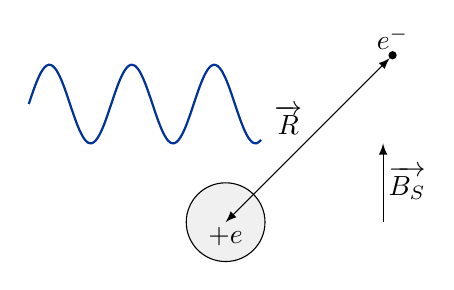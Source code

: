 %% document-wide tikz options and styles
\begin{tikzpicture}[  >=latex, % option for nice arrows
    inner sep=0pt,%
    outer sep=2pt,%
    wave/.style={thick,color=#1,smooth},
    mark coordinate/.style={inner sep=0pt,outer sep=0pt,minimum size=3pt,
      fill=black,circle}%
  ]
  \sf
  \definecolor{red}{RGB}{221,42,43}
  \definecolor{green}{RGB}{105,182,40}
  \definecolor{blue}{RGB}{0,51,153}
  \definecolor{orange}{RGB}{192,128,64}
  \definecolor{gray}{RGB}{107,108,110}

  \draw[fill=gray!10] (0.5,0) arc(0:360:0.5);


  \coordinate (O) at (0,0) node[below] {$+e$};
  \coordinate[mark coordinate] (M) at (2.12,2.12);
  \draw (M) node[above] {$e^-$};
  \draw[<->] (O) -- (M) node[midway, above left] {$\overrightarrow{R}$};

  % Electric field vectors
  \begin{scope}[scale=0.5, xshift=-5cm, yshift=+3cm]
    \draw[wave=blue, variable=\x,samples at={0,0.1,...,6}]
    plot (\x,{sin(3*\x r)},0);
  \end{scope}

  \draw[->] (2,0) -- (2,1) node[midway, right] {$\overrightarrow{B_S}$};

\end{tikzpicture}
